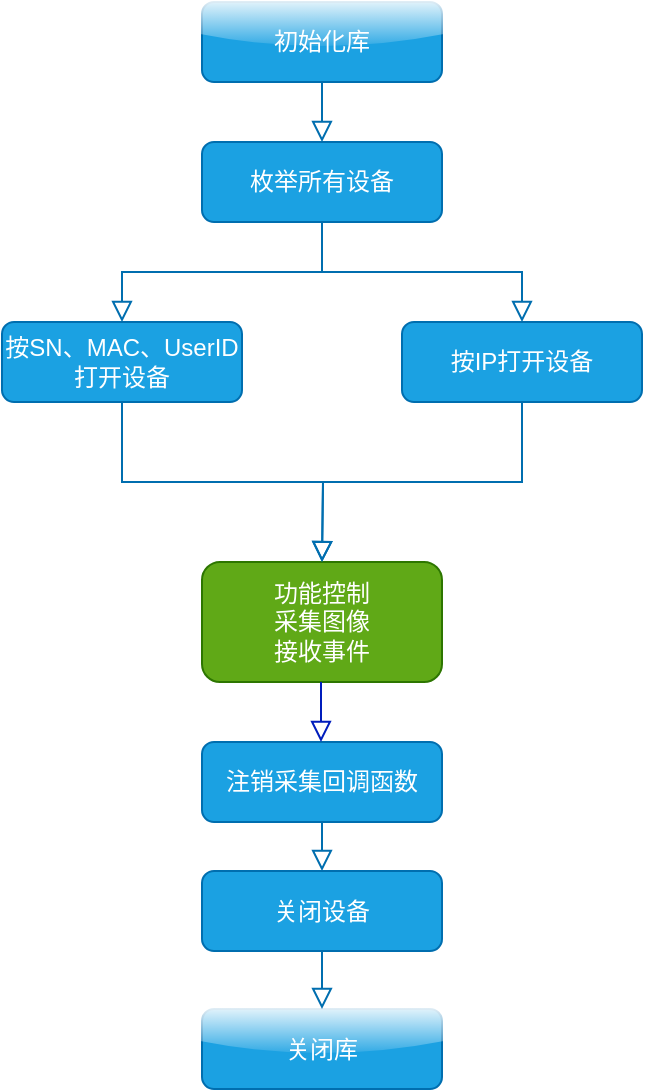 <mxfile version="21.2.1" type="device">
  <diagram id="C5RBs43oDa-KdzZeNtuy" name="Page-1">
    <mxGraphModel dx="724" dy="428" grid="1" gridSize="10" guides="1" tooltips="1" connect="1" arrows="1" fold="1" page="1" pageScale="1" pageWidth="827" pageHeight="1169" math="0" shadow="0">
      <root>
        <mxCell id="WIyWlLk6GJQsqaUBKTNV-0" />
        <mxCell id="WIyWlLk6GJQsqaUBKTNV-1" parent="WIyWlLk6GJQsqaUBKTNV-0" />
        <mxCell id="WIyWlLk6GJQsqaUBKTNV-2" value="" style="rounded=0;html=1;jettySize=auto;orthogonalLoop=1;fontSize=11;endArrow=block;endFill=0;endSize=8;strokeWidth=1;shadow=0;labelBackgroundColor=none;edgeStyle=orthogonalEdgeStyle;fillColor=#1ba1e2;strokeColor=#006EAF;fontColor=#FFFFFF;entryX=0.5;entryY=0;entryDx=0;entryDy=0;" parent="WIyWlLk6GJQsqaUBKTNV-1" source="WIyWlLk6GJQsqaUBKTNV-3" edge="1" target="r6tidsthwfMroZrexN3--0">
          <mxGeometry relative="1" as="geometry">
            <mxPoint x="300" y="320" as="targetPoint" />
          </mxGeometry>
        </mxCell>
        <mxCell id="WIyWlLk6GJQsqaUBKTNV-3" value="&lt;div&gt;枚举所有设备&lt;/div&gt;" style="rounded=1;whiteSpace=wrap;html=1;fontSize=12;glass=0;strokeWidth=1;shadow=0;fillColor=#1ba1e2;strokeColor=#006EAF;fontColor=#FFFFFF;" parent="WIyWlLk6GJQsqaUBKTNV-1" vertex="1">
          <mxGeometry x="240" y="250" width="120" height="40" as="geometry" />
        </mxCell>
        <mxCell id="WIyWlLk6GJQsqaUBKTNV-11" value="&lt;div&gt;功能控制&lt;/div&gt;&lt;div&gt;采集图像&lt;/div&gt;&lt;div&gt;接收事件&lt;/div&gt;" style="rounded=1;whiteSpace=wrap;html=1;fontSize=12;glass=0;strokeWidth=1;shadow=0;fillColor=#60a917;strokeColor=#2D7600;fontColor=#ffffff;" parent="WIyWlLk6GJQsqaUBKTNV-1" vertex="1">
          <mxGeometry x="240" y="460" width="120" height="60" as="geometry" />
        </mxCell>
        <mxCell id="r6tidsthwfMroZrexN3--0" value="按SN、MAC、UserID打开&lt;span style=&quot;background-color: initial;&quot;&gt;设备&lt;/span&gt;" style="rounded=1;whiteSpace=wrap;html=1;fontSize=12;glass=0;strokeWidth=1;shadow=0;fillColor=#1ba1e2;strokeColor=#006EAF;fontColor=#FFFFFF;" parent="WIyWlLk6GJQsqaUBKTNV-1" vertex="1">
          <mxGeometry x="140" y="340" width="120" height="40" as="geometry" />
        </mxCell>
        <mxCell id="r6tidsthwfMroZrexN3--4" value="注销采集回调函数" style="rounded=1;whiteSpace=wrap;html=1;fontSize=12;glass=0;strokeWidth=1;shadow=0;fillColor=#1ba1e2;strokeColor=#006EAF;fontColor=#FFFFFF;" parent="WIyWlLk6GJQsqaUBKTNV-1" vertex="1">
          <mxGeometry x="240" y="550" width="120" height="40" as="geometry" />
        </mxCell>
        <mxCell id="r6tidsthwfMroZrexN3--7" value="关闭设备" style="rounded=1;whiteSpace=wrap;html=1;fontSize=12;glass=0;strokeWidth=1;shadow=0;fillColor=#1ba1e2;strokeColor=#006EAF;fontColor=#FFFFFF;" parent="WIyWlLk6GJQsqaUBKTNV-1" vertex="1">
          <mxGeometry x="240" y="614.5" width="120" height="40" as="geometry" />
        </mxCell>
        <mxCell id="r6tidsthwfMroZrexN3--12" value="" style="rounded=0;html=1;jettySize=auto;orthogonalLoop=1;fontSize=11;endArrow=block;endFill=0;endSize=8;strokeWidth=1;shadow=0;labelBackgroundColor=none;edgeStyle=orthogonalEdgeStyle;fillColor=#1ba1e2;strokeColor=#006EAF;fontColor=#FFFFFF;entryX=0.5;entryY=0;entryDx=0;entryDy=0;exitX=0.5;exitY=1;exitDx=0;exitDy=0;" parent="WIyWlLk6GJQsqaUBKTNV-1" source="r6tidsthwfMroZrexN3--4" target="r6tidsthwfMroZrexN3--7" edge="1">
          <mxGeometry relative="1" as="geometry">
            <mxPoint x="300" y="600" as="sourcePoint" />
            <mxPoint x="299.5" y="610" as="targetPoint" />
            <Array as="points" />
          </mxGeometry>
        </mxCell>
        <mxCell id="5ikUgitno641eggtkbUP-8" value="关闭库" style="rounded=1;whiteSpace=wrap;html=1;fontSize=12;glass=1;strokeWidth=1;shadow=0;fillColor=#1ba1e2;strokeColor=#006EAF;fontColor=#FFFFFF;" parent="WIyWlLk6GJQsqaUBKTNV-1" vertex="1">
          <mxGeometry x="240" y="683.5" width="120" height="40" as="geometry" />
        </mxCell>
        <mxCell id="5ikUgitno641eggtkbUP-9" value="" style="rounded=0;html=1;jettySize=auto;orthogonalLoop=1;fontSize=11;endArrow=block;endFill=0;endSize=8;strokeWidth=1;shadow=0;labelBackgroundColor=none;edgeStyle=orthogonalEdgeStyle;fillColor=#1ba1e2;strokeColor=#006EAF;fontColor=#FFFFFF;entryX=0.5;entryY=0;entryDx=0;entryDy=0;" parent="WIyWlLk6GJQsqaUBKTNV-1" target="5ikUgitno641eggtkbUP-8" edge="1">
          <mxGeometry relative="1" as="geometry">
            <mxPoint x="300" y="654.5" as="sourcePoint" />
            <mxPoint x="299.5" y="679" as="targetPoint" />
          </mxGeometry>
        </mxCell>
        <mxCell id="5ikUgitno641eggtkbUP-10" value="" style="rounded=0;html=1;jettySize=auto;orthogonalLoop=1;fontSize=11;endArrow=block;endFill=0;endSize=8;strokeWidth=1;shadow=0;labelBackgroundColor=none;edgeStyle=orthogonalEdgeStyle;fillColor=#1ba1e2;strokeColor=#006EAF;fontColor=#FFFFFF;" parent="WIyWlLk6GJQsqaUBKTNV-1" source="5ikUgitno641eggtkbUP-11" edge="1">
          <mxGeometry relative="1" as="geometry">
            <mxPoint x="300" y="250" as="targetPoint" />
          </mxGeometry>
        </mxCell>
        <mxCell id="5ikUgitno641eggtkbUP-11" value="初始化库" style="rounded=1;whiteSpace=wrap;html=1;fontSize=12;glass=1;strokeWidth=1;shadow=0;fillColor=#1ba1e2;strokeColor=#006EAF;fontColor=#FFFFFF;" parent="WIyWlLk6GJQsqaUBKTNV-1" vertex="1">
          <mxGeometry x="240" y="180" width="120" height="40" as="geometry" />
        </mxCell>
        <mxCell id="84hx5-w4ScnrunFaTCQS-0" value="按IP打开设备" style="rounded=1;whiteSpace=wrap;html=1;fontSize=12;glass=0;strokeWidth=1;shadow=0;fillColor=#1ba1e2;strokeColor=#006EAF;fontColor=#FFFFFF;" vertex="1" parent="WIyWlLk6GJQsqaUBKTNV-1">
          <mxGeometry x="340" y="340" width="120" height="40" as="geometry" />
        </mxCell>
        <mxCell id="84hx5-w4ScnrunFaTCQS-4" value="" style="rounded=0;html=1;jettySize=auto;orthogonalLoop=1;fontSize=11;endArrow=block;endFill=0;endSize=8;strokeWidth=1;shadow=0;labelBackgroundColor=none;edgeStyle=orthogonalEdgeStyle;fillColor=#0050ef;strokeColor=#001DBC;fontColor=#FFFFFF;" edge="1" parent="WIyWlLk6GJQsqaUBKTNV-1">
          <mxGeometry relative="1" as="geometry">
            <mxPoint x="299.5" y="550" as="targetPoint" />
            <mxPoint x="299.5" y="520" as="sourcePoint" />
          </mxGeometry>
        </mxCell>
        <mxCell id="84hx5-w4ScnrunFaTCQS-6" value="" style="rounded=0;html=1;jettySize=auto;orthogonalLoop=1;fontSize=11;endArrow=block;endFill=0;endSize=8;strokeWidth=1;shadow=0;labelBackgroundColor=none;edgeStyle=orthogonalEdgeStyle;fillColor=#1ba1e2;strokeColor=#006EAF;fontColor=#FFFFFF;entryX=0.5;entryY=0;entryDx=0;entryDy=0;exitX=0.5;exitY=1;exitDx=0;exitDy=0;" edge="1" parent="WIyWlLk6GJQsqaUBKTNV-1" source="WIyWlLk6GJQsqaUBKTNV-3" target="84hx5-w4ScnrunFaTCQS-0">
          <mxGeometry relative="1" as="geometry">
            <mxPoint x="210" y="350" as="targetPoint" />
            <mxPoint x="310" y="300" as="sourcePoint" />
          </mxGeometry>
        </mxCell>
        <mxCell id="84hx5-w4ScnrunFaTCQS-9" value="" style="rounded=0;html=1;jettySize=auto;orthogonalLoop=1;fontSize=11;endArrow=block;endFill=0;endSize=8;strokeWidth=1;shadow=0;labelBackgroundColor=none;edgeStyle=orthogonalEdgeStyle;fillColor=#1ba1e2;strokeColor=#006EAF;fontColor=#FFFFFF;exitX=0.5;exitY=1;exitDx=0;exitDy=0;" edge="1" parent="WIyWlLk6GJQsqaUBKTNV-1" source="84hx5-w4ScnrunFaTCQS-0">
          <mxGeometry relative="1" as="geometry">
            <mxPoint x="300" y="460" as="targetPoint" />
            <mxPoint x="400" y="430" as="sourcePoint" />
          </mxGeometry>
        </mxCell>
        <mxCell id="84hx5-w4ScnrunFaTCQS-10" value="" style="rounded=0;html=1;jettySize=auto;orthogonalLoop=1;fontSize=11;endArrow=block;endFill=0;endSize=8;strokeWidth=1;shadow=0;labelBackgroundColor=none;edgeStyle=orthogonalEdgeStyle;fillColor=#1ba1e2;strokeColor=#006EAF;fontColor=#FFFFFF;exitX=0.5;exitY=1;exitDx=0;exitDy=0;" edge="1" parent="WIyWlLk6GJQsqaUBKTNV-1" source="r6tidsthwfMroZrexN3--0">
          <mxGeometry relative="1" as="geometry">
            <mxPoint x="300" y="460" as="targetPoint" />
            <mxPoint x="200" y="430" as="sourcePoint" />
          </mxGeometry>
        </mxCell>
      </root>
    </mxGraphModel>
  </diagram>
</mxfile>
